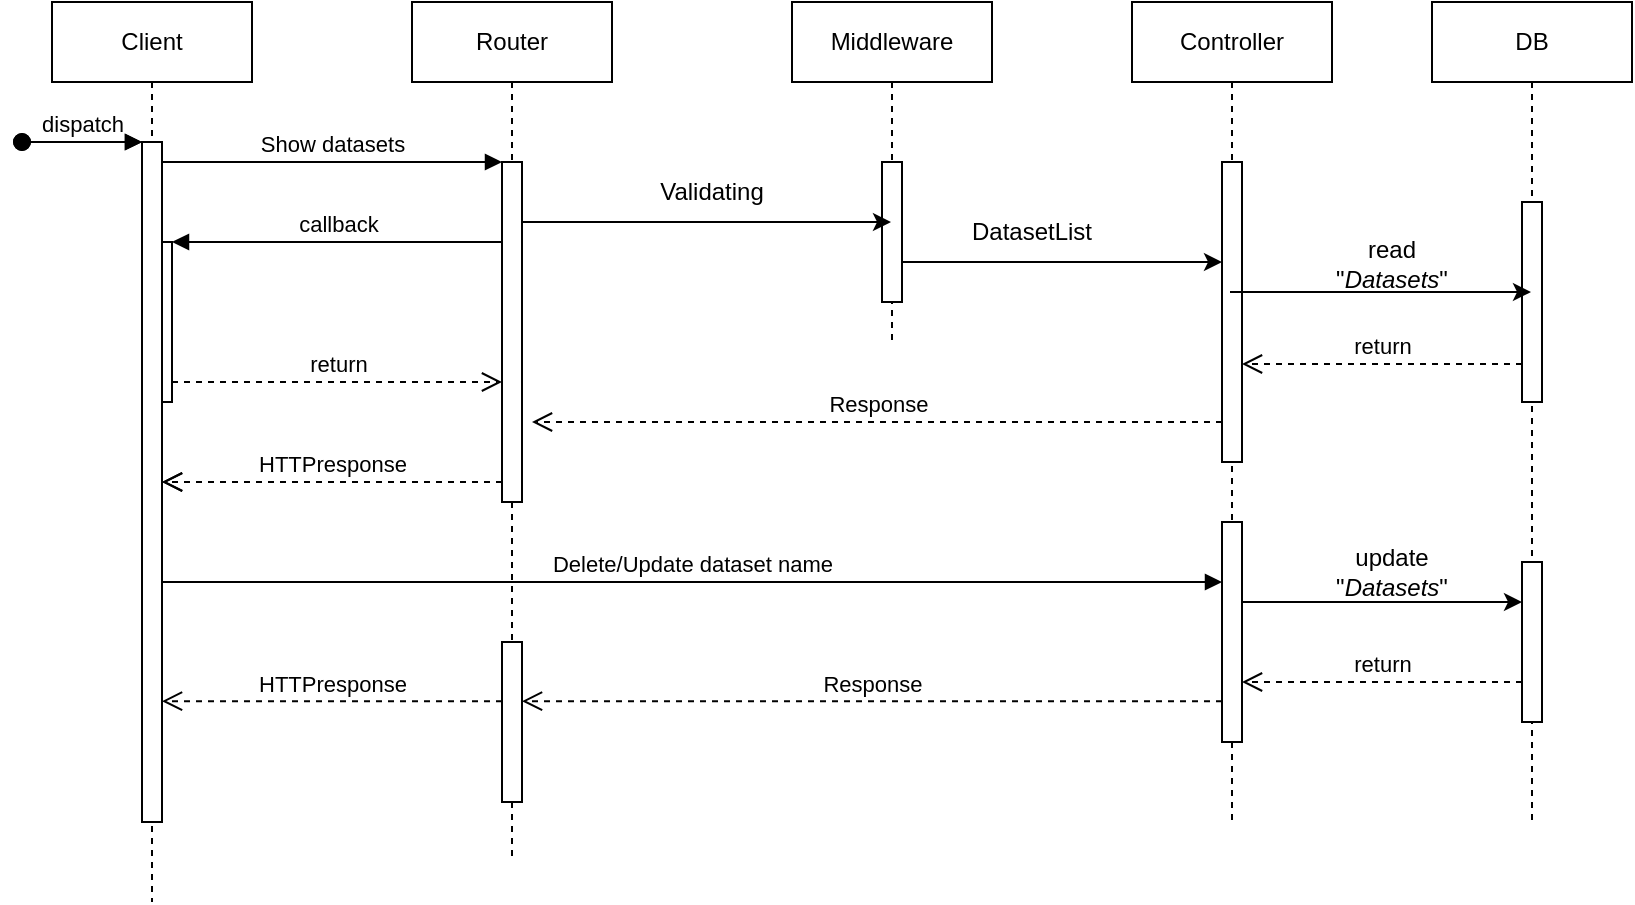 <mxfile version="21.3.2" type="device">
  <diagram name="Pagina-1" id="qvwOVcGwLAAYCpGFWGzz">
    <mxGraphModel dx="885" dy="550" grid="1" gridSize="10" guides="1" tooltips="1" connect="1" arrows="1" fold="1" page="1" pageScale="1" pageWidth="827" pageHeight="1169" math="0" shadow="0">
      <root>
        <mxCell id="0" />
        <mxCell id="1" parent="0" />
        <mxCell id="3mBox0N1Osb8ha0TIiMb-1" value=":Object" style="shape=umlLifeline;perimeter=lifelinePerimeter;whiteSpace=wrap;html=1;container=0;dropTarget=0;collapsible=0;recursiveResize=0;outlineConnect=0;portConstraint=eastwest;newEdgeStyle={&quot;edgeStyle&quot;:&quot;elbowEdgeStyle&quot;,&quot;elbow&quot;:&quot;vertical&quot;,&quot;curved&quot;:0,&quot;rounded&quot;:0};" vertex="1" parent="1">
          <mxGeometry x="40" y="40" width="100" height="300" as="geometry" />
        </mxCell>
        <mxCell id="3mBox0N1Osb8ha0TIiMb-2" value="" style="html=1;points=[];perimeter=orthogonalPerimeter;outlineConnect=0;targetShapes=umlLifeline;portConstraint=eastwest;newEdgeStyle={&quot;edgeStyle&quot;:&quot;elbowEdgeStyle&quot;,&quot;elbow&quot;:&quot;vertical&quot;,&quot;curved&quot;:0,&quot;rounded&quot;:0};" vertex="1" parent="3mBox0N1Osb8ha0TIiMb-1">
          <mxGeometry x="45" y="70" width="10" height="190" as="geometry" />
        </mxCell>
        <mxCell id="3mBox0N1Osb8ha0TIiMb-3" value="dispatch" style="html=1;verticalAlign=bottom;startArrow=oval;endArrow=block;startSize=8;edgeStyle=elbowEdgeStyle;elbow=vertical;curved=0;rounded=0;" edge="1" parent="3mBox0N1Osb8ha0TIiMb-1" target="3mBox0N1Osb8ha0TIiMb-2">
          <mxGeometry relative="1" as="geometry">
            <mxPoint x="-15" y="70" as="sourcePoint" />
          </mxGeometry>
        </mxCell>
        <mxCell id="3mBox0N1Osb8ha0TIiMb-4" value="" style="html=1;points=[];perimeter=orthogonalPerimeter;outlineConnect=0;targetShapes=umlLifeline;portConstraint=eastwest;newEdgeStyle={&quot;edgeStyle&quot;:&quot;elbowEdgeStyle&quot;,&quot;elbow&quot;:&quot;vertical&quot;,&quot;curved&quot;:0,&quot;rounded&quot;:0};" vertex="1" parent="3mBox0N1Osb8ha0TIiMb-1">
          <mxGeometry x="50" y="120" width="10" height="80" as="geometry" />
        </mxCell>
        <mxCell id="3mBox0N1Osb8ha0TIiMb-7" value="return" style="html=1;verticalAlign=bottom;endArrow=open;dashed=1;endSize=8;edgeStyle=elbowEdgeStyle;elbow=vertical;curved=0;rounded=0;" edge="1" parent="1" target="3mBox0N1Osb8ha0TIiMb-2">
          <mxGeometry relative="1" as="geometry">
            <mxPoint x="195" y="205" as="targetPoint" />
            <Array as="points">
              <mxPoint x="190" y="280" />
            </Array>
            <mxPoint x="265" y="280" as="sourcePoint" />
          </mxGeometry>
        </mxCell>
        <mxCell id="3mBox0N1Osb8ha0TIiMb-8" value="callback" style="html=1;verticalAlign=bottom;endArrow=block;edgeStyle=elbowEdgeStyle;elbow=vertical;curved=0;rounded=0;" edge="1" parent="1" target="3mBox0N1Osb8ha0TIiMb-4">
          <mxGeometry relative="1" as="geometry">
            <mxPoint x="265" y="160" as="sourcePoint" />
            <Array as="points">
              <mxPoint x="190" y="160" />
            </Array>
          </mxGeometry>
        </mxCell>
        <mxCell id="3mBox0N1Osb8ha0TIiMb-9" value="return" style="html=1;verticalAlign=bottom;endArrow=open;dashed=1;endSize=8;edgeStyle=elbowEdgeStyle;elbow=vertical;curved=0;rounded=0;" edge="1" parent="1" source="3mBox0N1Osb8ha0TIiMb-4">
          <mxGeometry relative="1" as="geometry">
            <mxPoint x="265" y="230" as="targetPoint" />
            <Array as="points">
              <mxPoint x="180" y="230" />
            </Array>
          </mxGeometry>
        </mxCell>
        <mxCell id="3mBox0N1Osb8ha0TIiMb-10" value="Client" style="shape=umlLifeline;perimeter=lifelinePerimeter;whiteSpace=wrap;html=1;container=0;dropTarget=0;collapsible=0;recursiveResize=0;outlineConnect=0;portConstraint=eastwest;newEdgeStyle={&quot;edgeStyle&quot;:&quot;elbowEdgeStyle&quot;,&quot;elbow&quot;:&quot;vertical&quot;,&quot;curved&quot;:0,&quot;rounded&quot;:0};" vertex="1" parent="1">
          <mxGeometry x="40" y="40" width="100" height="450" as="geometry" />
        </mxCell>
        <mxCell id="3mBox0N1Osb8ha0TIiMb-11" value="" style="html=1;points=[];perimeter=orthogonalPerimeter;outlineConnect=0;targetShapes=umlLifeline;portConstraint=eastwest;newEdgeStyle={&quot;edgeStyle&quot;:&quot;elbowEdgeStyle&quot;,&quot;elbow&quot;:&quot;vertical&quot;,&quot;curved&quot;:0,&quot;rounded&quot;:0};" vertex="1" parent="3mBox0N1Osb8ha0TIiMb-10">
          <mxGeometry x="45" y="70" width="10" height="340" as="geometry" />
        </mxCell>
        <mxCell id="3mBox0N1Osb8ha0TIiMb-12" value="" style="html=1;verticalAlign=bottom;startArrow=oval;endArrow=block;startSize=8;edgeStyle=elbowEdgeStyle;elbow=vertical;curved=0;rounded=0;" edge="1" parent="3mBox0N1Osb8ha0TIiMb-10" target="3mBox0N1Osb8ha0TIiMb-11">
          <mxGeometry relative="1" as="geometry">
            <mxPoint x="-15" y="70" as="sourcePoint" />
          </mxGeometry>
        </mxCell>
        <mxCell id="3mBox0N1Osb8ha0TIiMb-13" value="Router" style="shape=umlLifeline;perimeter=lifelinePerimeter;whiteSpace=wrap;html=1;container=0;dropTarget=0;collapsible=0;recursiveResize=0;outlineConnect=0;portConstraint=eastwest;newEdgeStyle={&quot;edgeStyle&quot;:&quot;elbowEdgeStyle&quot;,&quot;elbow&quot;:&quot;vertical&quot;,&quot;curved&quot;:0,&quot;rounded&quot;:0};" vertex="1" parent="1">
          <mxGeometry x="220" y="40" width="100" height="430" as="geometry" />
        </mxCell>
        <mxCell id="3mBox0N1Osb8ha0TIiMb-14" value="" style="html=1;points=[];perimeter=orthogonalPerimeter;outlineConnect=0;targetShapes=umlLifeline;portConstraint=eastwest;newEdgeStyle={&quot;edgeStyle&quot;:&quot;elbowEdgeStyle&quot;,&quot;elbow&quot;:&quot;vertical&quot;,&quot;curved&quot;:0,&quot;rounded&quot;:0};" vertex="1" parent="3mBox0N1Osb8ha0TIiMb-13">
          <mxGeometry x="45" y="80" width="10" height="170" as="geometry" />
        </mxCell>
        <mxCell id="3mBox0N1Osb8ha0TIiMb-43" value="" style="html=1;points=[];perimeter=orthogonalPerimeter;outlineConnect=0;targetShapes=umlLifeline;portConstraint=eastwest;newEdgeStyle={&quot;edgeStyle&quot;:&quot;elbowEdgeStyle&quot;,&quot;elbow&quot;:&quot;vertical&quot;,&quot;curved&quot;:0,&quot;rounded&quot;:0};" vertex="1" parent="3mBox0N1Osb8ha0TIiMb-13">
          <mxGeometry x="45" y="320" width="10" height="80" as="geometry" />
        </mxCell>
        <mxCell id="3mBox0N1Osb8ha0TIiMb-15" value="Show datasets" style="html=1;verticalAlign=bottom;endArrow=block;edgeStyle=elbowEdgeStyle;elbow=horizontal;curved=0;rounded=0;" edge="1" parent="1" source="3mBox0N1Osb8ha0TIiMb-11" target="3mBox0N1Osb8ha0TIiMb-14">
          <mxGeometry relative="1" as="geometry">
            <mxPoint x="195" y="130" as="sourcePoint" />
            <Array as="points">
              <mxPoint x="180" y="120" />
            </Array>
          </mxGeometry>
        </mxCell>
        <mxCell id="3mBox0N1Osb8ha0TIiMb-16" value="HTTPresponse" style="html=1;verticalAlign=bottom;endArrow=open;dashed=1;endSize=8;edgeStyle=elbowEdgeStyle;elbow=vertical;curved=0;rounded=0;" edge="1" parent="1" source="3mBox0N1Osb8ha0TIiMb-14" target="3mBox0N1Osb8ha0TIiMb-11">
          <mxGeometry x="-0.002" relative="1" as="geometry">
            <mxPoint x="195" y="205" as="targetPoint" />
            <Array as="points">
              <mxPoint x="190" y="280" />
            </Array>
            <mxPoint as="offset" />
          </mxGeometry>
        </mxCell>
        <mxCell id="3mBox0N1Osb8ha0TIiMb-17" value="" style="html=1;points=[];perimeter=orthogonalPerimeter;outlineConnect=0;targetShapes=umlLifeline;portConstraint=eastwest;newEdgeStyle={&quot;edgeStyle&quot;:&quot;elbowEdgeStyle&quot;,&quot;elbow&quot;:&quot;vertical&quot;,&quot;curved&quot;:0,&quot;rounded&quot;:0};" vertex="1" parent="1">
          <mxGeometry x="265" y="120" width="10" height="170" as="geometry" />
        </mxCell>
        <mxCell id="3mBox0N1Osb8ha0TIiMb-18" value="Middleware" style="shape=umlLifeline;perimeter=lifelinePerimeter;whiteSpace=wrap;html=1;container=0;dropTarget=0;collapsible=0;recursiveResize=0;outlineConnect=0;portConstraint=eastwest;newEdgeStyle={&quot;edgeStyle&quot;:&quot;elbowEdgeStyle&quot;,&quot;elbow&quot;:&quot;vertical&quot;,&quot;curved&quot;:0,&quot;rounded&quot;:0};" vertex="1" parent="1">
          <mxGeometry x="410" y="40" width="100" height="170" as="geometry" />
        </mxCell>
        <mxCell id="3mBox0N1Osb8ha0TIiMb-19" value="" style="html=1;points=[];perimeter=orthogonalPerimeter;outlineConnect=0;targetShapes=umlLifeline;portConstraint=eastwest;newEdgeStyle={&quot;edgeStyle&quot;:&quot;elbowEdgeStyle&quot;,&quot;elbow&quot;:&quot;vertical&quot;,&quot;curved&quot;:0,&quot;rounded&quot;:0};" vertex="1" parent="3mBox0N1Osb8ha0TIiMb-18">
          <mxGeometry x="45" y="80" width="10" height="70" as="geometry" />
        </mxCell>
        <mxCell id="3mBox0N1Osb8ha0TIiMb-20" value="Controller" style="shape=umlLifeline;perimeter=lifelinePerimeter;whiteSpace=wrap;html=1;container=0;dropTarget=0;collapsible=0;recursiveResize=0;outlineConnect=0;portConstraint=eastwest;newEdgeStyle={&quot;edgeStyle&quot;:&quot;elbowEdgeStyle&quot;,&quot;elbow&quot;:&quot;vertical&quot;,&quot;curved&quot;:0,&quot;rounded&quot;:0};" vertex="1" parent="1">
          <mxGeometry x="580" y="40" width="100" height="410" as="geometry" />
        </mxCell>
        <mxCell id="3mBox0N1Osb8ha0TIiMb-21" value="" style="html=1;points=[];perimeter=orthogonalPerimeter;outlineConnect=0;targetShapes=umlLifeline;portConstraint=eastwest;newEdgeStyle={&quot;edgeStyle&quot;:&quot;elbowEdgeStyle&quot;,&quot;elbow&quot;:&quot;vertical&quot;,&quot;curved&quot;:0,&quot;rounded&quot;:0};" vertex="1" parent="3mBox0N1Osb8ha0TIiMb-20">
          <mxGeometry x="45" y="80" width="10" height="150" as="geometry" />
        </mxCell>
        <mxCell id="3mBox0N1Osb8ha0TIiMb-23" value="DB" style="shape=umlLifeline;perimeter=lifelinePerimeter;whiteSpace=wrap;html=1;container=0;dropTarget=0;collapsible=0;recursiveResize=0;outlineConnect=0;portConstraint=eastwest;newEdgeStyle={&quot;edgeStyle&quot;:&quot;elbowEdgeStyle&quot;,&quot;elbow&quot;:&quot;vertical&quot;,&quot;curved&quot;:0,&quot;rounded&quot;:0};" vertex="1" parent="1">
          <mxGeometry x="730" y="40" width="100" height="410" as="geometry" />
        </mxCell>
        <mxCell id="3mBox0N1Osb8ha0TIiMb-24" value="" style="html=1;points=[];perimeter=orthogonalPerimeter;outlineConnect=0;targetShapes=umlLifeline;portConstraint=eastwest;newEdgeStyle={&quot;edgeStyle&quot;:&quot;elbowEdgeStyle&quot;,&quot;elbow&quot;:&quot;vertical&quot;,&quot;curved&quot;:0,&quot;rounded&quot;:0};" vertex="1" parent="3mBox0N1Osb8ha0TIiMb-23">
          <mxGeometry x="45" y="100" width="10" height="100" as="geometry" />
        </mxCell>
        <mxCell id="3mBox0N1Osb8ha0TIiMb-35" value="" style="html=1;points=[];perimeter=orthogonalPerimeter;outlineConnect=0;targetShapes=umlLifeline;portConstraint=eastwest;newEdgeStyle={&quot;edgeStyle&quot;:&quot;elbowEdgeStyle&quot;,&quot;elbow&quot;:&quot;vertical&quot;,&quot;curved&quot;:0,&quot;rounded&quot;:0};" vertex="1" parent="3mBox0N1Osb8ha0TIiMb-23">
          <mxGeometry x="45" y="280" width="10" height="80" as="geometry" />
        </mxCell>
        <mxCell id="3mBox0N1Osb8ha0TIiMb-25" value="" style="endArrow=classic;html=1;rounded=0;" edge="1" parent="1" target="3mBox0N1Osb8ha0TIiMb-18">
          <mxGeometry width="50" height="50" relative="1" as="geometry">
            <mxPoint x="275" y="150" as="sourcePoint" />
            <mxPoint x="450" y="150" as="targetPoint" />
          </mxGeometry>
        </mxCell>
        <mxCell id="3mBox0N1Osb8ha0TIiMb-26" value="Validating" style="text;html=1;strokeColor=none;fillColor=none;align=center;verticalAlign=middle;whiteSpace=wrap;rounded=0;" vertex="1" parent="1">
          <mxGeometry x="340" y="120" width="60" height="30" as="geometry" />
        </mxCell>
        <mxCell id="3mBox0N1Osb8ha0TIiMb-27" value="DatasetList" style="text;html=1;strokeColor=none;fillColor=none;align=center;verticalAlign=middle;whiteSpace=wrap;rounded=0;" vertex="1" parent="1">
          <mxGeometry x="470" y="140" width="120" height="30" as="geometry" />
        </mxCell>
        <mxCell id="3mBox0N1Osb8ha0TIiMb-28" value="" style="endArrow=classic;html=1;rounded=0;" edge="1" parent="1">
          <mxGeometry width="50" height="50" relative="1" as="geometry">
            <mxPoint x="465" y="170" as="sourcePoint" />
            <mxPoint x="625" y="170" as="targetPoint" />
          </mxGeometry>
        </mxCell>
        <mxCell id="3mBox0N1Osb8ha0TIiMb-29" value="" style="endArrow=classic;html=1;rounded=0;" edge="1" parent="1">
          <mxGeometry width="50" height="50" relative="1" as="geometry">
            <mxPoint x="629" y="185" as="sourcePoint" />
            <mxPoint x="779.5" y="185" as="targetPoint" />
          </mxGeometry>
        </mxCell>
        <mxCell id="3mBox0N1Osb8ha0TIiMb-30" value="read &quot;&lt;i&gt;Datasets&lt;/i&gt;&quot;" style="text;html=1;strokeColor=none;fillColor=none;align=center;verticalAlign=middle;whiteSpace=wrap;rounded=0;" vertex="1" parent="1">
          <mxGeometry x="680" y="156" width="60" height="30" as="geometry" />
        </mxCell>
        <mxCell id="3mBox0N1Osb8ha0TIiMb-31" value="Response" style="html=1;verticalAlign=bottom;endArrow=open;dashed=1;endSize=8;edgeStyle=elbowEdgeStyle;elbow=vertical;curved=0;rounded=0;" edge="1" parent="1" source="3mBox0N1Osb8ha0TIiMb-21">
          <mxGeometry relative="1" as="geometry">
            <mxPoint x="280" y="250" as="targetPoint" />
            <Array as="points">
              <mxPoint x="363" y="250" />
            </Array>
            <mxPoint x="620" y="250" as="sourcePoint" />
          </mxGeometry>
        </mxCell>
        <mxCell id="3mBox0N1Osb8ha0TIiMb-32" value="return" style="html=1;verticalAlign=bottom;endArrow=open;dashed=1;endSize=8;edgeStyle=elbowEdgeStyle;elbow=vertical;curved=0;rounded=0;" edge="1" parent="1" source="3mBox0N1Osb8ha0TIiMb-24">
          <mxGeometry relative="1" as="geometry">
            <mxPoint x="635" y="221" as="targetPoint" />
            <Array as="points">
              <mxPoint x="729" y="221" />
              <mxPoint x="710" y="260" />
            </Array>
            <mxPoint x="774" y="264" as="sourcePoint" />
          </mxGeometry>
        </mxCell>
        <mxCell id="3mBox0N1Osb8ha0TIiMb-34" value="Delete/Update dataset name" style="html=1;verticalAlign=bottom;endArrow=block;elbow=horizontal;rounded=0;" edge="1" parent="1" target="3mBox0N1Osb8ha0TIiMb-36">
          <mxGeometry relative="1" as="geometry">
            <mxPoint x="95" y="330" as="sourcePoint" />
            <mxPoint x="570" y="330" as="targetPoint" />
            <mxPoint as="offset" />
          </mxGeometry>
        </mxCell>
        <mxCell id="3mBox0N1Osb8ha0TIiMb-36" value="" style="html=1;points=[];perimeter=orthogonalPerimeter;outlineConnect=0;targetShapes=umlLifeline;portConstraint=eastwest;newEdgeStyle={&quot;edgeStyle&quot;:&quot;elbowEdgeStyle&quot;,&quot;elbow&quot;:&quot;vertical&quot;,&quot;curved&quot;:0,&quot;rounded&quot;:0};" vertex="1" parent="1">
          <mxGeometry x="625" y="300" width="10" height="110" as="geometry" />
        </mxCell>
        <mxCell id="3mBox0N1Osb8ha0TIiMb-37" value="" style="endArrow=classic;html=1;rounded=0;" edge="1" parent="1" target="3mBox0N1Osb8ha0TIiMb-35">
          <mxGeometry width="50" height="50" relative="1" as="geometry">
            <mxPoint x="635" y="340" as="sourcePoint" />
            <mxPoint x="770" y="340" as="targetPoint" />
          </mxGeometry>
        </mxCell>
        <mxCell id="3mBox0N1Osb8ha0TIiMb-38" value="update &quot;&lt;i&gt;Datasets&lt;/i&gt;&quot;" style="text;html=1;strokeColor=none;fillColor=none;align=center;verticalAlign=middle;whiteSpace=wrap;rounded=0;" vertex="1" parent="1">
          <mxGeometry x="680" y="310" width="60" height="30" as="geometry" />
        </mxCell>
        <mxCell id="3mBox0N1Osb8ha0TIiMb-39" value="return" style="html=1;verticalAlign=bottom;endArrow=open;dashed=1;endSize=8;edgeStyle=elbowEdgeStyle;elbow=vertical;curved=0;rounded=0;" edge="1" parent="1">
          <mxGeometry relative="1" as="geometry">
            <mxPoint x="635" y="380" as="targetPoint" />
            <Array as="points">
              <mxPoint x="729" y="380" />
              <mxPoint x="710" y="419" />
            </Array>
            <mxPoint x="775" y="380" as="sourcePoint" />
          </mxGeometry>
        </mxCell>
        <mxCell id="3mBox0N1Osb8ha0TIiMb-44" value="Response" style="html=1;verticalAlign=bottom;endArrow=open;dashed=1;endSize=8;edgeStyle=elbowEdgeStyle;elbow=vertical;curved=0;rounded=0;" edge="1" parent="1" target="3mBox0N1Osb8ha0TIiMb-43">
          <mxGeometry relative="1" as="geometry">
            <mxPoint x="485" y="389.6" as="targetPoint" />
            <Array as="points">
              <mxPoint x="579" y="389.6" />
              <mxPoint x="560" y="428.6" />
            </Array>
            <mxPoint x="625" y="389.6" as="sourcePoint" />
          </mxGeometry>
        </mxCell>
        <mxCell id="3mBox0N1Osb8ha0TIiMb-46" value="HTTPresponse" style="html=1;verticalAlign=bottom;endArrow=open;dashed=1;endSize=8;edgeStyle=elbowEdgeStyle;elbow=vertical;curved=0;rounded=0;" edge="1" parent="1">
          <mxGeometry x="-0.002" relative="1" as="geometry">
            <mxPoint x="95" y="389.6" as="targetPoint" />
            <Array as="points">
              <mxPoint x="190" y="389.6" />
            </Array>
            <mxPoint x="265" y="389.6" as="sourcePoint" />
            <mxPoint as="offset" />
          </mxGeometry>
        </mxCell>
      </root>
    </mxGraphModel>
  </diagram>
</mxfile>
